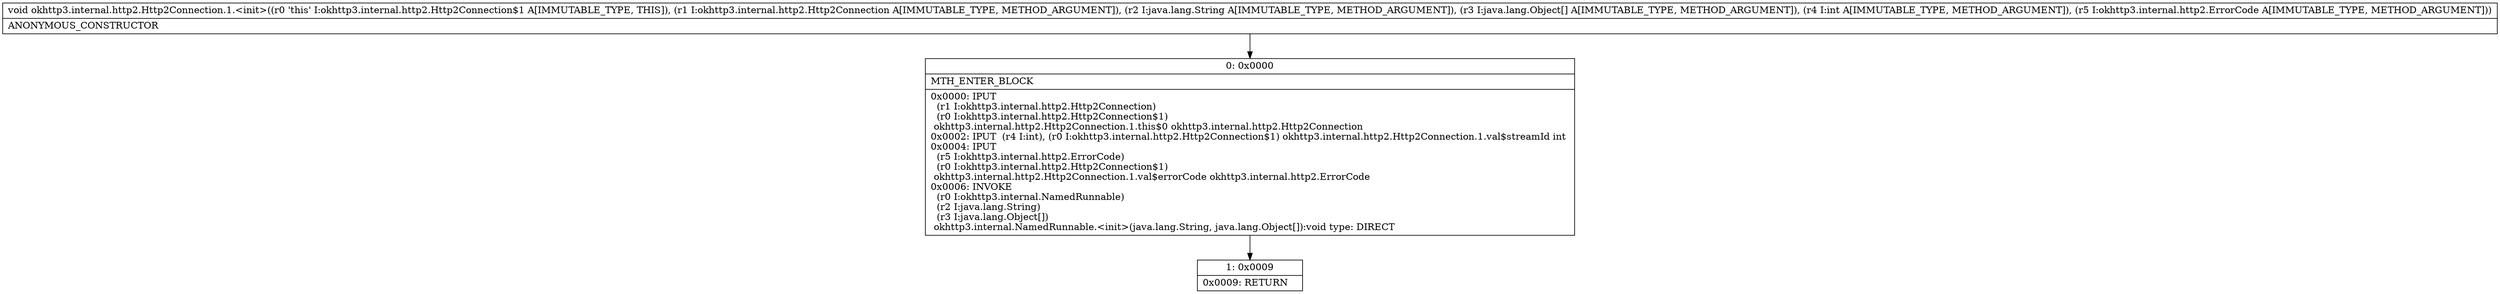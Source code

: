 digraph "CFG forokhttp3.internal.http2.Http2Connection.1.\<init\>(Lokhttp3\/internal\/http2\/Http2Connection;Ljava\/lang\/String;[Ljava\/lang\/Object;ILokhttp3\/internal\/http2\/ErrorCode;)V" {
Node_0 [shape=record,label="{0\:\ 0x0000|MTH_ENTER_BLOCK\l|0x0000: IPUT  \l  (r1 I:okhttp3.internal.http2.Http2Connection)\l  (r0 I:okhttp3.internal.http2.Http2Connection$1)\l okhttp3.internal.http2.Http2Connection.1.this$0 okhttp3.internal.http2.Http2Connection \l0x0002: IPUT  (r4 I:int), (r0 I:okhttp3.internal.http2.Http2Connection$1) okhttp3.internal.http2.Http2Connection.1.val$streamId int \l0x0004: IPUT  \l  (r5 I:okhttp3.internal.http2.ErrorCode)\l  (r0 I:okhttp3.internal.http2.Http2Connection$1)\l okhttp3.internal.http2.Http2Connection.1.val$errorCode okhttp3.internal.http2.ErrorCode \l0x0006: INVOKE  \l  (r0 I:okhttp3.internal.NamedRunnable)\l  (r2 I:java.lang.String)\l  (r3 I:java.lang.Object[])\l okhttp3.internal.NamedRunnable.\<init\>(java.lang.String, java.lang.Object[]):void type: DIRECT \l}"];
Node_1 [shape=record,label="{1\:\ 0x0009|0x0009: RETURN   \l}"];
MethodNode[shape=record,label="{void okhttp3.internal.http2.Http2Connection.1.\<init\>((r0 'this' I:okhttp3.internal.http2.Http2Connection$1 A[IMMUTABLE_TYPE, THIS]), (r1 I:okhttp3.internal.http2.Http2Connection A[IMMUTABLE_TYPE, METHOD_ARGUMENT]), (r2 I:java.lang.String A[IMMUTABLE_TYPE, METHOD_ARGUMENT]), (r3 I:java.lang.Object[] A[IMMUTABLE_TYPE, METHOD_ARGUMENT]), (r4 I:int A[IMMUTABLE_TYPE, METHOD_ARGUMENT]), (r5 I:okhttp3.internal.http2.ErrorCode A[IMMUTABLE_TYPE, METHOD_ARGUMENT]))  | ANONYMOUS_CONSTRUCTOR\l}"];
MethodNode -> Node_0;
Node_0 -> Node_1;
}

